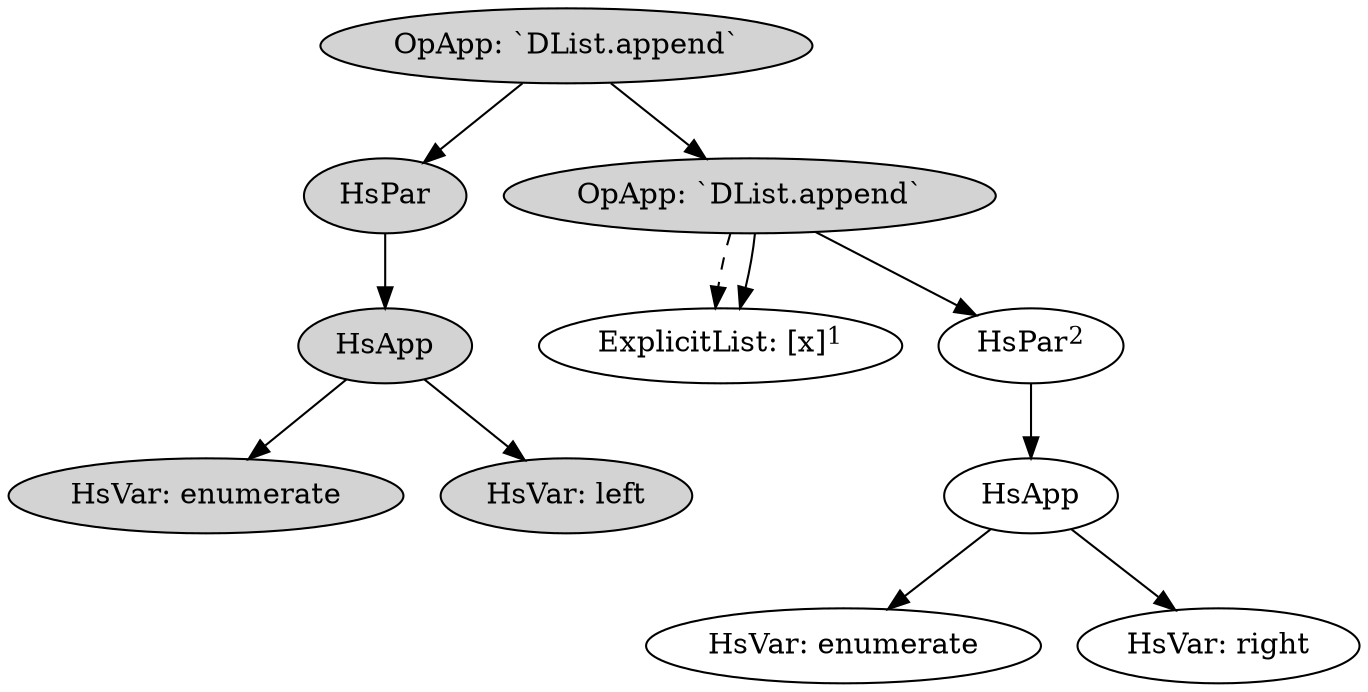 digraph G {
//enumerate -> lApp;

	subgraph left {
		lApp [label="OpApp: `DList.append`", style = filled];		
		lApp -> lPar;		
		lApp -> rApp;
	}

	subgraph lPar {
		lPar [label="HsPar", style = filled];
		lEnum [label="HsVar: enumerate", style = filled ];
		left [label="HsVar: left", style = filled];
		pApp1 [label="HsApp", style = filled];
		lPar -> pApp1;
		pApp1 -> lEnum;
		pApp1 -> left;
	}

	subgraph right {
		lst [label=<ExplicitList: [x]<SUP>1</SUP>>];
		rApp [label="OpApp: `DList.append`", style = filled];
		rApp -> lst [style = dashed, constraint = false];
		rApp -> lst;
		rApp -> rPar;
	}
	
	subgraph rPar {
		rPar [label=<HsPar<SUP>2</SUP>>];
		rEApp [label="HsApp"];
		rEnum [label="HsVar: enumerate"];
		right [label="HsVar: right"];
		rPar -> rEApp;
		rEApp -> rEnum;
		rEApp -> right;
	}

}

//enumerate (Node left x right) = (enumerate left) ++ [x] ++ (enumerate right)

/*
(L {test/testdata/HughesList/HList2.hs:8:33-76} 
                 (OpApp 
                  (L {test/testdata/HughesList/HList2.hs:8:33-55} 
                   (OpApp 
                    (L {test/testdata/HughesList/HList2.hs:8:33-48} 
                     (HsPar 
                      (L {test/testdata/HughesList/HList2.hs:8:34-47} 
                       (HsApp 
                        (L {test/testdata/HughesList/HList2.hs:8:34-42} 
                         (HsVar 
                          (Unqual {OccName: enumerate}))) 
                        (L {test/testdata/HughesList/HList2.hs:8:44-47} 
                         (HsVar 
                          (Unqual {OccName: left}))))))) 
                    (L {test/testdata/HughesList/HList2.hs:8:50-51} 
                     (HsVar 
                      (Unqual {OccName: ++}))) 
                    (PlaceHolder) 
                    (L {test/testdata/HughesList/HList2.hs:8:53-55} 
                     (ExplicitList 
                      (PlaceHolder) 
                      (Nothing) 
                      [
                       (L {test/testdata/HughesList/HList2.hs:8:54} 
                        (HsVar 
                         (Unqual {OccName: x})))])))) 

                         (L {test/testdata/HughesList/HList2.hs:8:57-58} 
                   (HsVar 
                    (Unqual {OccName: ++}))) 
                  (PlaceHolder) 
                  (L {test/testdata/HughesList/HList2.hs:8:60-76} 
                   (HsPar 
                    (L {test/testdata/HughesList/HList2.hs:8:61-75} 
                     (HsApp 
                      (L {test/testdata/HughesList/HList2.hs:8:61-69} 
                       (HsVar 
                        (Unqual {OccName: enumerate}))) 
                      (L {test/testdata/HughesList/HList2.hs:8:71-75} 
                       (HsVar 
                        (Unqual {OccName: right})))))))))

*/